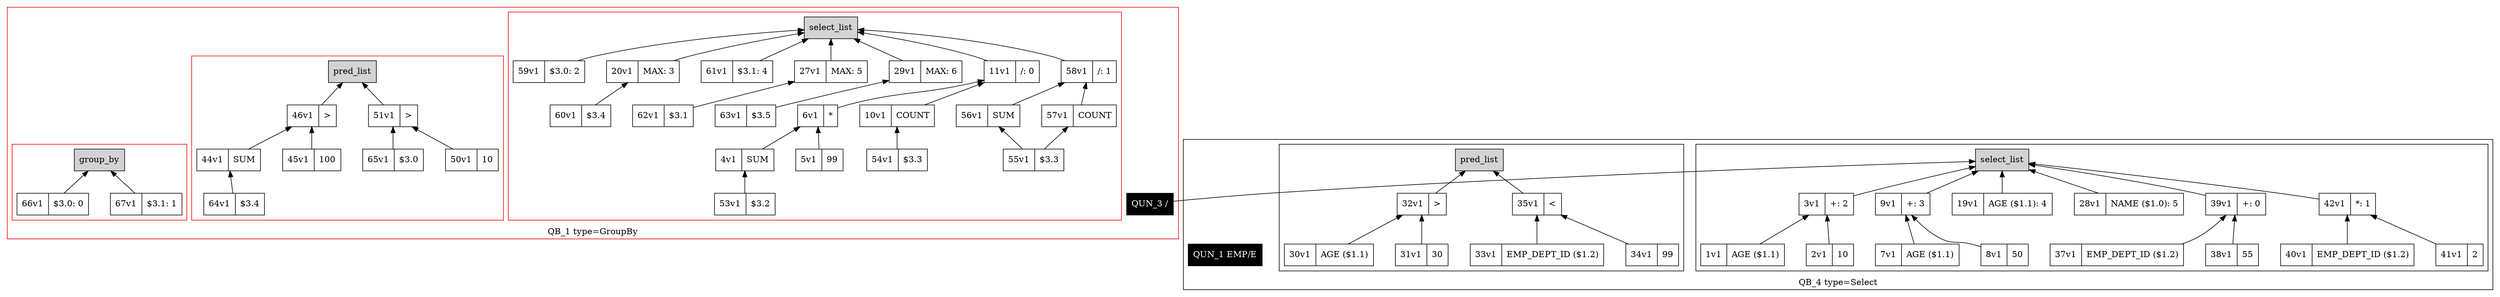 digraph example1 {
    rankdir=BT;
    nodesep=0.5;
    ordering="in";
    node [shape=record];
  subgraph cluster_QB_1 {
    "QB_1_selectlist"[label="select_list",shape=box,style=filled];
    color = "red"
  subgraph cluster_select_listQB_1 {
    exprnode11v1[label="11v1|/: 0"];
    exprnode6v1 -> exprnode11v1;
    exprnode6v1[label="6v1|*"];
    exprnode4v1 -> exprnode6v1;
    exprnode4v1[label="4v1|SUM"];
    exprnode53v1 -> exprnode4v1;
    exprnode53v1[label="53v1|$3.2"];
    exprnode5v1 -> exprnode6v1;
    exprnode5v1[label="5v1|99"];
    exprnode10v1 -> exprnode11v1;
    exprnode10v1[label="10v1|COUNT"];
    exprnode54v1 -> exprnode10v1;
    exprnode54v1[label="54v1|$3.3"];
    exprnode11v1 -> "QB_1_selectlist";
    exprnode58v1[label="58v1|/: 1"];
    exprnode56v1 -> exprnode58v1;
    exprnode56v1[label="56v1|SUM"];
    exprnode55v1 -> exprnode56v1;
    exprnode55v1[label="55v1|$3.3"];
    exprnode57v1 -> exprnode58v1;
    exprnode57v1[label="57v1|COUNT"];
    exprnode55v1 -> exprnode57v1;
    exprnode55v1[label="55v1|$3.3"];
    exprnode58v1 -> "QB_1_selectlist";
    exprnode59v1[label="59v1|$3.0: 2"];
    exprnode59v1 -> "QB_1_selectlist";
    exprnode20v1[label="20v1|MAX: 3"];
    exprnode60v1 -> exprnode20v1;
    exprnode60v1[label="60v1|$3.4"];
    exprnode20v1 -> "QB_1_selectlist";
    exprnode61v1[label="61v1|$3.1: 4"];
    exprnode61v1 -> "QB_1_selectlist";
    exprnode27v1[label="27v1|MAX: 5"];
    exprnode62v1 -> exprnode27v1;
    exprnode62v1[label="62v1|$3.1"];
    exprnode27v1 -> "QB_1_selectlist";
    exprnode29v1[label="29v1|MAX: 6"];
    exprnode63v1 -> exprnode29v1;
    exprnode63v1[label="63v1|$3.5"];
    exprnode29v1 -> "QB_1_selectlist";
}
    "QUN_3"[label="QUN_3 /", fillcolor=black, fontcolor=white, style=filled]
  subgraph cluster_pred_listQB_1 {
    exprnode46v1[label="46v1|\>"];
    exprnode44v1 -> exprnode46v1;
    exprnode44v1[label="44v1|SUM"];
    exprnode64v1 -> exprnode44v1;
    exprnode64v1[label="64v1|$3.4"];
    exprnode45v1 -> exprnode46v1;
    exprnode45v1[label="45v1|100"];
    exprnode46v1 -> QB_1_pred_list;
    exprnode51v1[label="51v1|\>"];
    exprnode65v1 -> exprnode51v1;
    exprnode65v1[label="65v1|$3.0"];
    exprnode50v1 -> exprnode51v1;
    exprnode50v1[label="50v1|10"];
    exprnode51v1 -> QB_1_pred_list;
    "QB_1_pred_list"[label="pred_list",shape=box,style=filled];
}
  subgraph cluster_group_byQB_1 {
    "QB_1_group_by"[label="group_by",shape=box,style=filled];
    exprnode66v1[label="66v1|$3.0: 0"];
    exprnode66v1 -> "QB_1_group_by";
    exprnode67v1[label="67v1|$3.1: 1"];
    exprnode67v1 -> "QB_1_group_by";
}
    label = "QB_1 type=GroupBy";
}
    "QUN_3" -> "QB_4_selectlist";
  subgraph cluster_QB_4 {
    "QB_4_selectlist"[label="select_list",shape=box,style=filled];
  subgraph cluster_select_listQB_4 {
    exprnode39v1[label="39v1|+: 0"];
    exprnode37v1 -> exprnode39v1;
    exprnode37v1[label="37v1|EMP_DEPT_ID ($1.2)"];
    exprnode38v1 -> exprnode39v1;
    exprnode38v1[label="38v1|55"];
    exprnode39v1 -> "QB_4_selectlist";
    exprnode42v1[label="42v1|*: 1"];
    exprnode40v1 -> exprnode42v1;
    exprnode40v1[label="40v1|EMP_DEPT_ID ($1.2)"];
    exprnode41v1 -> exprnode42v1;
    exprnode41v1[label="41v1|2"];
    exprnode42v1 -> "QB_4_selectlist";
    exprnode3v1[label="3v1|+: 2"];
    exprnode1v1 -> exprnode3v1;
    exprnode1v1[label="1v1|AGE ($1.1)"];
    exprnode2v1 -> exprnode3v1;
    exprnode2v1[label="2v1|10"];
    exprnode3v1 -> "QB_4_selectlist";
    exprnode9v1[label="9v1|+: 3"];
    exprnode7v1 -> exprnode9v1;
    exprnode7v1[label="7v1|AGE ($1.1)"];
    exprnode8v1 -> exprnode9v1;
    exprnode8v1[label="8v1|50"];
    exprnode9v1 -> "QB_4_selectlist";
    exprnode19v1[label="19v1|AGE ($1.1): 4"];
    exprnode19v1 -> "QB_4_selectlist";
    exprnode28v1[label="28v1|NAME ($1.0): 5"];
    exprnode28v1 -> "QB_4_selectlist";
}
    "QUN_1"[label="QUN_1 EMP/E", fillcolor=black, fontcolor=white, style=filled]
  subgraph cluster_pred_listQB_4 {
    exprnode32v1[label="32v1|\>"];
    exprnode30v1 -> exprnode32v1;
    exprnode30v1[label="30v1|AGE ($1.1)"];
    exprnode31v1 -> exprnode32v1;
    exprnode31v1[label="31v1|30"];
    exprnode32v1 -> QB_4_pred_list;
    exprnode35v1[label="35v1|\<"];
    exprnode33v1 -> exprnode35v1;
    exprnode33v1[label="33v1|EMP_DEPT_ID ($1.2)"];
    exprnode34v1 -> exprnode35v1;
    exprnode34v1[label="34v1|99"];
    exprnode35v1 -> QB_4_pred_list;
    "QB_4_pred_list"[label="pred_list",shape=box,style=filled];
}
    label = "QB_4 type=Select";
}
}
